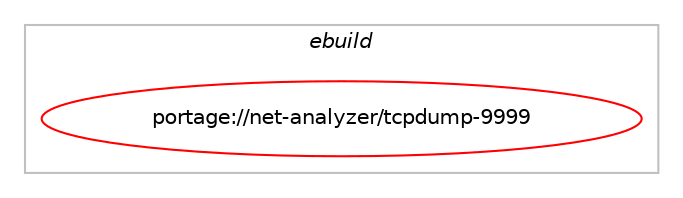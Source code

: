 digraph prolog {

# *************
# Graph options
# *************

newrank=true;
concentrate=true;
compound=true;
graph [rankdir=LR,fontname=Helvetica,fontsize=10,ranksep=1.5];#, ranksep=2.5, nodesep=0.2];
edge  [arrowhead=vee];
node  [fontname=Helvetica,fontsize=10];

# **********
# The ebuild
# **********

subgraph cluster_leftcol {
color=gray;
label=<<i>ebuild</i>>;
id [label="portage://net-analyzer/tcpdump-9999", color=red, width=4, href="../net-analyzer/tcpdump-9999.svg"];
}

# ****************
# The dependencies
# ****************

subgraph cluster_midcol {
color=gray;
label=<<i>dependencies</i>>;
subgraph cluster_compile {
fillcolor="#eeeeee";
style=filled;
label=<<i>compile</i>>;
# *** BEGIN UNKNOWN DEPENDENCY TYPE (TODO) ***
# id -> equal(use_conditional_group(positive,caps,portage://net-analyzer/tcpdump-9999,[package_dependency(portage://net-analyzer/tcpdump-9999,install,no,acct-group,pcap,none,[,,],[],[]),package_dependency(portage://net-analyzer/tcpdump-9999,install,no,acct-user,pcap,none,[,,],[],[]),package_dependency(portage://net-analyzer/tcpdump-9999,install,no,sys-libs,libcap-ng,none,[,,],[],[])]))
# *** END UNKNOWN DEPENDENCY TYPE (TODO) ***

# *** BEGIN UNKNOWN DEPENDENCY TYPE (TODO) ***
# id -> equal(use_conditional_group(positive,smi,portage://net-analyzer/tcpdump-9999,[package_dependency(portage://net-analyzer/tcpdump-9999,install,no,net-libs,libsmi,none,[,,],[],[])]))
# *** END UNKNOWN DEPENDENCY TYPE (TODO) ***

# *** BEGIN UNKNOWN DEPENDENCY TYPE (TODO) ***
# id -> equal(use_conditional_group(positive,ssl,portage://net-analyzer/tcpdump-9999,[package_dependency(portage://net-analyzer/tcpdump-9999,install,no,dev-libs,openssl,greaterequal,[0.9.6,m,,0.9.6m],any_same_slot,[])]))
# *** END UNKNOWN DEPENDENCY TYPE (TODO) ***

# *** BEGIN UNKNOWN DEPENDENCY TYPE (TODO) ***
# id -> equal(use_conditional_group(positive,suid,portage://net-analyzer/tcpdump-9999,[package_dependency(portage://net-analyzer/tcpdump-9999,install,no,acct-group,pcap,none,[,,],[],[]),package_dependency(portage://net-analyzer/tcpdump-9999,install,no,acct-user,pcap,none,[,,],[],[])]))
# *** END UNKNOWN DEPENDENCY TYPE (TODO) ***

# *** BEGIN UNKNOWN DEPENDENCY TYPE (TODO) ***
# id -> equal(use_conditional_group(positive,test,portage://net-analyzer/tcpdump-9999,[package_dependency(portage://net-analyzer/tcpdump-9999,install,no,dev-lang,perl,none,[,,],[],[])]))
# *** END UNKNOWN DEPENDENCY TYPE (TODO) ***

# *** BEGIN UNKNOWN DEPENDENCY TYPE (TODO) ***
# id -> equal(package_dependency(portage://net-analyzer/tcpdump-9999,install,no,net-libs,libpcap,greaterequal,[1.10.1,,,1.10.1],[],[]))
# *** END UNKNOWN DEPENDENCY TYPE (TODO) ***

}
subgraph cluster_compileandrun {
fillcolor="#eeeeee";
style=filled;
label=<<i>compile and run</i>>;
}
subgraph cluster_run {
fillcolor="#eeeeee";
style=filled;
label=<<i>run</i>>;
# *** BEGIN UNKNOWN DEPENDENCY TYPE (TODO) ***
# id -> equal(use_conditional_group(positive,caps,portage://net-analyzer/tcpdump-9999,[package_dependency(portage://net-analyzer/tcpdump-9999,run,no,acct-group,pcap,none,[,,],[],[]),package_dependency(portage://net-analyzer/tcpdump-9999,run,no,acct-user,pcap,none,[,,],[],[]),package_dependency(portage://net-analyzer/tcpdump-9999,run,no,sys-libs,libcap-ng,none,[,,],[],[])]))
# *** END UNKNOWN DEPENDENCY TYPE (TODO) ***

# *** BEGIN UNKNOWN DEPENDENCY TYPE (TODO) ***
# id -> equal(use_conditional_group(positive,smi,portage://net-analyzer/tcpdump-9999,[package_dependency(portage://net-analyzer/tcpdump-9999,run,no,net-libs,libsmi,none,[,,],[],[])]))
# *** END UNKNOWN DEPENDENCY TYPE (TODO) ***

# *** BEGIN UNKNOWN DEPENDENCY TYPE (TODO) ***
# id -> equal(use_conditional_group(positive,ssl,portage://net-analyzer/tcpdump-9999,[package_dependency(portage://net-analyzer/tcpdump-9999,run,no,dev-libs,openssl,greaterequal,[0.9.6,m,,0.9.6m],any_same_slot,[])]))
# *** END UNKNOWN DEPENDENCY TYPE (TODO) ***

# *** BEGIN UNKNOWN DEPENDENCY TYPE (TODO) ***
# id -> equal(use_conditional_group(positive,suid,portage://net-analyzer/tcpdump-9999,[package_dependency(portage://net-analyzer/tcpdump-9999,run,no,acct-group,pcap,none,[,,],[],[]),package_dependency(portage://net-analyzer/tcpdump-9999,run,no,acct-user,pcap,none,[,,],[],[])]))
# *** END UNKNOWN DEPENDENCY TYPE (TODO) ***

# *** BEGIN UNKNOWN DEPENDENCY TYPE (TODO) ***
# id -> equal(package_dependency(portage://net-analyzer/tcpdump-9999,run,no,net-libs,libpcap,greaterequal,[1.10.1,,,1.10.1],[],[]))
# *** END UNKNOWN DEPENDENCY TYPE (TODO) ***

}
}

# **************
# The candidates
# **************

subgraph cluster_choices {
rank=same;
color=gray;
label=<<i>candidates</i>>;

}

}
